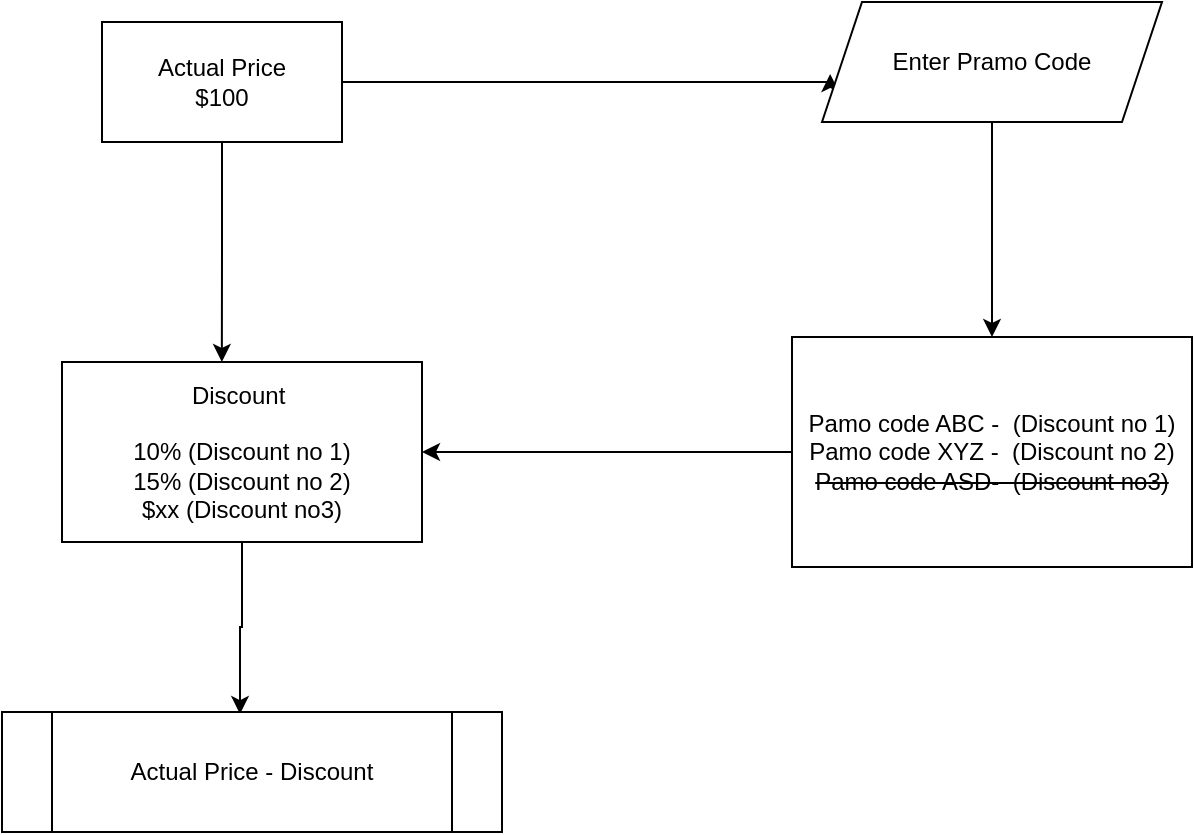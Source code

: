 <mxfile version="20.3.0" type="github">
  <diagram id="xkjTXLqBRyzLdOJY61nv" name="Page-1">
    <mxGraphModel dx="1422" dy="800" grid="1" gridSize="10" guides="1" tooltips="1" connect="1" arrows="1" fold="1" page="1" pageScale="1" pageWidth="827" pageHeight="1169" math="0" shadow="0">
      <root>
        <mxCell id="0" />
        <mxCell id="1" parent="0" />
        <mxCell id="REoKJ1GLLcJrXQ940Spe-11" style="edgeStyle=orthogonalEdgeStyle;rounded=0;orthogonalLoop=1;jettySize=auto;html=1;exitX=0.5;exitY=1;exitDx=0;exitDy=0;entryX=0.444;entryY=0;entryDx=0;entryDy=0;entryPerimeter=0;" edge="1" parent="1" source="REoKJ1GLLcJrXQ940Spe-1" target="REoKJ1GLLcJrXQ940Spe-4">
          <mxGeometry relative="1" as="geometry" />
        </mxCell>
        <mxCell id="REoKJ1GLLcJrXQ940Spe-12" style="edgeStyle=orthogonalEdgeStyle;rounded=0;orthogonalLoop=1;jettySize=auto;html=1;entryX=0.024;entryY=0.6;entryDx=0;entryDy=0;entryPerimeter=0;" edge="1" parent="1" source="REoKJ1GLLcJrXQ940Spe-1" target="REoKJ1GLLcJrXQ940Spe-2">
          <mxGeometry relative="1" as="geometry">
            <Array as="points">
              <mxPoint x="514" y="210" />
            </Array>
          </mxGeometry>
        </mxCell>
        <mxCell id="REoKJ1GLLcJrXQ940Spe-1" value="Actual Price&lt;br&gt;$100" style="rounded=0;whiteSpace=wrap;html=1;" vertex="1" parent="1">
          <mxGeometry x="150" y="180" width="120" height="60" as="geometry" />
        </mxCell>
        <mxCell id="REoKJ1GLLcJrXQ940Spe-10" style="edgeStyle=orthogonalEdgeStyle;rounded=0;orthogonalLoop=1;jettySize=auto;html=1;entryX=0.5;entryY=0;entryDx=0;entryDy=0;" edge="1" parent="1" source="REoKJ1GLLcJrXQ940Spe-2" target="REoKJ1GLLcJrXQ940Spe-5">
          <mxGeometry relative="1" as="geometry" />
        </mxCell>
        <mxCell id="REoKJ1GLLcJrXQ940Spe-2" value="Enter Pramo Code" style="shape=parallelogram;perimeter=parallelogramPerimeter;whiteSpace=wrap;html=1;fixedSize=1;" vertex="1" parent="1">
          <mxGeometry x="510" y="170" width="170" height="60" as="geometry" />
        </mxCell>
        <mxCell id="REoKJ1GLLcJrXQ940Spe-14" style="edgeStyle=orthogonalEdgeStyle;rounded=0;orthogonalLoop=1;jettySize=auto;html=1;entryX=0.476;entryY=0.017;entryDx=0;entryDy=0;entryPerimeter=0;" edge="1" parent="1" source="REoKJ1GLLcJrXQ940Spe-4" target="REoKJ1GLLcJrXQ940Spe-13">
          <mxGeometry relative="1" as="geometry" />
        </mxCell>
        <mxCell id="REoKJ1GLLcJrXQ940Spe-4" value="Discount&amp;nbsp;&lt;br&gt;&lt;br&gt;10% (Discount no 1)&lt;br&gt;15%&amp;nbsp;(Discount no 2)&lt;br&gt;$xx (Discount no3)" style="rounded=0;whiteSpace=wrap;html=1;" vertex="1" parent="1">
          <mxGeometry x="130" y="350" width="180" height="90" as="geometry" />
        </mxCell>
        <mxCell id="REoKJ1GLLcJrXQ940Spe-9" style="edgeStyle=orthogonalEdgeStyle;rounded=0;orthogonalLoop=1;jettySize=auto;html=1;entryX=1;entryY=0.5;entryDx=0;entryDy=0;" edge="1" parent="1" source="REoKJ1GLLcJrXQ940Spe-5" target="REoKJ1GLLcJrXQ940Spe-4">
          <mxGeometry relative="1" as="geometry" />
        </mxCell>
        <mxCell id="REoKJ1GLLcJrXQ940Spe-5" value="Pamo code ABC -&amp;nbsp; (Discount no 1)&lt;br&gt;Pamo code XYZ -&amp;nbsp; (Discount no 2)&lt;br&gt;&lt;strike&gt;Pamo code ASD-&amp;nbsp; (Discount no3)&lt;/strike&gt;" style="rounded=0;whiteSpace=wrap;html=1;" vertex="1" parent="1">
          <mxGeometry x="495" y="337.5" width="200" height="115" as="geometry" />
        </mxCell>
        <mxCell id="REoKJ1GLLcJrXQ940Spe-6" style="edgeStyle=orthogonalEdgeStyle;rounded=0;orthogonalLoop=1;jettySize=auto;html=1;exitX=0.5;exitY=1;exitDx=0;exitDy=0;" edge="1" parent="1" source="REoKJ1GLLcJrXQ940Spe-5" target="REoKJ1GLLcJrXQ940Spe-5">
          <mxGeometry relative="1" as="geometry" />
        </mxCell>
        <mxCell id="REoKJ1GLLcJrXQ940Spe-13" value="Actual Price - Discount" style="shape=process;whiteSpace=wrap;html=1;backgroundOutline=1;" vertex="1" parent="1">
          <mxGeometry x="100" y="525" width="250" height="60" as="geometry" />
        </mxCell>
      </root>
    </mxGraphModel>
  </diagram>
</mxfile>
